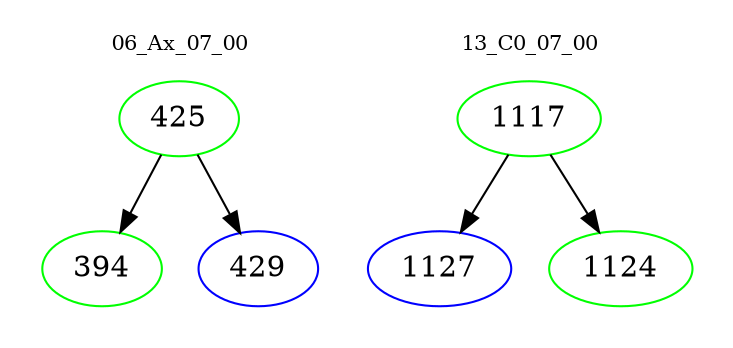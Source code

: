 digraph{
subgraph cluster_0 {
color = white
label = "06_Ax_07_00";
fontsize=10;
T0_425 [label="425", color="green"]
T0_425 -> T0_394 [color="black"]
T0_394 [label="394", color="green"]
T0_425 -> T0_429 [color="black"]
T0_429 [label="429", color="blue"]
}
subgraph cluster_1 {
color = white
label = "13_C0_07_00";
fontsize=10;
T1_1117 [label="1117", color="green"]
T1_1117 -> T1_1127 [color="black"]
T1_1127 [label="1127", color="blue"]
T1_1117 -> T1_1124 [color="black"]
T1_1124 [label="1124", color="green"]
}
}
